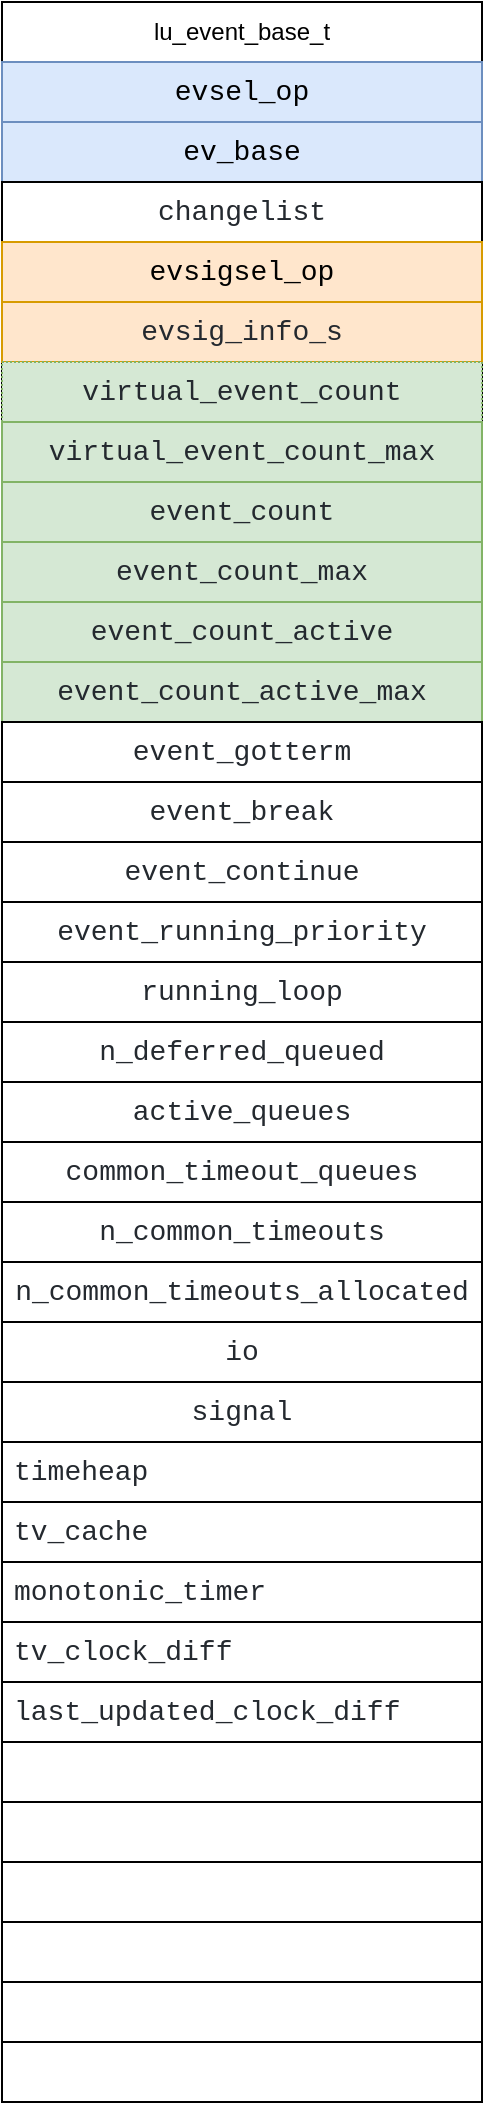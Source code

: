 <mxfile>
    <diagram id="C5RBs43oDa-KdzZeNtuy" name="Page-1">
        <mxGraphModel dx="863" dy="1685" grid="1" gridSize="10" guides="1" tooltips="1" connect="1" arrows="1" fold="1" page="1" pageScale="1" pageWidth="1600" pageHeight="1200" background="#ffffff" math="0" shadow="0">
            <root>
                <mxCell id="WIyWlLk6GJQsqaUBKTNV-0"/>
                <mxCell id="WIyWlLk6GJQsqaUBKTNV-1" parent="WIyWlLk6GJQsqaUBKTNV-0"/>
                <mxCell id="8zQmAsxSiLVfmqvhzqYv-4" value="lu_event_base_t" style="swimlane;fontStyle=0;childLayout=stackLayout;horizontal=1;startSize=30;horizontalStack=0;resizeParent=1;resizeParentMax=0;resizeLast=0;collapsible=1;marginBottom=0;whiteSpace=wrap;html=1;align=center;" parent="WIyWlLk6GJQsqaUBKTNV-1" vertex="1">
                    <mxGeometry x="580" y="-1180" width="240" height="1050" as="geometry">
                        <mxRectangle x="160" y="40" width="130" height="30" as="alternateBounds"/>
                    </mxGeometry>
                </mxCell>
                <mxCell id="8zQmAsxSiLVfmqvhzqYv-5" value="&lt;div style=&quot;font-family: &amp;quot;JetBrains Mono&amp;quot;, Consolas, &amp;quot;Courier New&amp;quot;, monospace; font-size: 14px; line-height: 19px;&quot;&gt;&lt;font color=&quot;#000000&quot;&gt;evsel_op&lt;/font&gt;&lt;/div&gt;" style="text;align=center;verticalAlign=middle;spacingLeft=4;spacingRight=4;overflow=hidden;points=[[0,0.5],[1,0.5]];portConstraint=eastwest;rotatable=0;whiteSpace=wrap;html=1;strokeColor=#6c8ebf;fillColor=#dae8fc;rounded=0;glass=0;fontColor=#d6e8fc;" parent="8zQmAsxSiLVfmqvhzqYv-4" vertex="1">
                    <mxGeometry y="30" width="240" height="30" as="geometry"/>
                </mxCell>
                <mxCell id="13" value="&lt;div style=&quot;font-family: &amp;quot;JetBrains Mono&amp;quot;, Consolas, &amp;quot;Courier New&amp;quot;, monospace; font-size: 14px; line-height: 19px;&quot;&gt;&lt;font color=&quot;#000000&quot;&gt;ev_base&lt;/font&gt;&lt;/div&gt;" style="text;align=center;verticalAlign=middle;spacingLeft=4;spacingRight=4;overflow=hidden;points=[[0,0.5],[1,0.5]];portConstraint=eastwest;rotatable=0;whiteSpace=wrap;html=1;strokeColor=#6c8ebf;fillColor=#dae8fc;rounded=0;glass=0;fontColor=#d6e8fc;" parent="8zQmAsxSiLVfmqvhzqYv-4" vertex="1">
                    <mxGeometry y="60" width="240" height="30" as="geometry"/>
                </mxCell>
                <mxCell id="8zQmAsxSiLVfmqvhzqYv-9" value="&lt;div style=&quot;color: rgb(36, 41, 47); background-color: rgb(255, 255, 255); font-family: &amp;quot;JetBrains Mono&amp;quot;, Consolas, &amp;quot;Courier New&amp;quot;, monospace; font-size: 14px; line-height: 19px;&quot;&gt;changelist&lt;/div&gt;" style="text;strokeColor=default;fillColor=none;align=center;verticalAlign=middle;spacingLeft=4;spacingRight=4;overflow=hidden;points=[[0,0.5],[1,0.5]];portConstraint=eastwest;rotatable=0;whiteSpace=wrap;html=1;" parent="8zQmAsxSiLVfmqvhzqYv-4" vertex="1">
                    <mxGeometry y="90" width="240" height="30" as="geometry"/>
                </mxCell>
                <mxCell id="8zQmAsxSiLVfmqvhzqYv-10" value="&lt;div style=&quot;font-family: &amp;quot;JetBrains Mono&amp;quot;, Consolas, &amp;quot;Courier New&amp;quot;, monospace; font-size: 14px; line-height: 19px;&quot;&gt;evsigsel_op&lt;br&gt;&lt;/div&gt;" style="text;strokeColor=#d79b00;fillColor=#ffe6cc;align=center;verticalAlign=middle;spacingLeft=4;spacingRight=4;overflow=hidden;points=[[0,0.5],[1,0.5]];portConstraint=eastwest;rotatable=0;whiteSpace=wrap;html=1;gradientColor=none;labelBackgroundColor=none;labelBorderColor=none;fontColor=default;" parent="8zQmAsxSiLVfmqvhzqYv-4" vertex="1">
                    <mxGeometry y="120" width="240" height="30" as="geometry"/>
                </mxCell>
                <mxCell id="8zQmAsxSiLVfmqvhzqYv-8" value="&lt;div style=&quot;color: rgb(36, 41, 47); font-family: &amp;quot;JetBrains Mono&amp;quot;, Consolas, &amp;quot;Courier New&amp;quot;, monospace; font-size: 14px; line-height: 19px;&quot;&gt;evsig_info_s&lt;/div&gt;" style="text;strokeColor=#d79b00;fillColor=#ffe6cc;align=center;verticalAlign=middle;spacingLeft=4;spacingRight=4;overflow=hidden;points=[[0,0.5],[1,0.5]];portConstraint=eastwest;rotatable=0;whiteSpace=wrap;html=1;labelBackgroundColor=none;" parent="8zQmAsxSiLVfmqvhzqYv-4" vertex="1">
                    <mxGeometry y="150" width="240" height="30" as="geometry"/>
                </mxCell>
                <mxCell id="0" value="&lt;div style=&quot;color: rgb(36, 41, 47); font-family: &amp;quot;JetBrains Mono&amp;quot;, Consolas, &amp;quot;Courier New&amp;quot;, monospace; font-size: 14px; line-height: 19px;&quot;&gt;&lt;div style=&quot;line-height: 19px;&quot;&gt;virtual_event_count&lt;/div&gt;&lt;/div&gt;" style="text;align=center;verticalAlign=middle;spacingLeft=4;spacingRight=4;overflow=hidden;points=[[0,0.5],[1,0.5]];portConstraint=eastwest;rotatable=0;whiteSpace=wrap;html=1;dashed=1;dashPattern=1 1;fillColor=#d5e8d4;strokeColor=#82b366;labelBackgroundColor=none;" parent="8zQmAsxSiLVfmqvhzqYv-4" vertex="1">
                    <mxGeometry y="180" width="240" height="30" as="geometry"/>
                </mxCell>
                <mxCell id="1" value="&lt;div style=&quot;color: rgb(36, 41, 47); font-family: &amp;quot;JetBrains Mono&amp;quot;, Consolas, &amp;quot;Courier New&amp;quot;, monospace; font-size: 14px; line-height: 19px;&quot;&gt;&lt;div style=&quot;line-height: 19px;&quot;&gt;virtual_event_count_max&lt;/div&gt;&lt;/div&gt;" style="text;strokeColor=#82b366;fillColor=#d5e8d4;align=center;verticalAlign=middle;spacingLeft=4;spacingRight=4;overflow=hidden;points=[[0,0.5],[1,0.5]];portConstraint=eastwest;rotatable=0;whiteSpace=wrap;html=1;labelBackgroundColor=none;" parent="8zQmAsxSiLVfmqvhzqYv-4" vertex="1">
                    <mxGeometry y="210" width="240" height="30" as="geometry"/>
                </mxCell>
                <mxCell id="3" value="&lt;div style=&quot;color: rgb(36, 41, 47); font-family: &amp;quot;JetBrains Mono&amp;quot;, Consolas, &amp;quot;Courier New&amp;quot;, monospace; font-size: 14px; line-height: 19px;&quot;&gt;&lt;div style=&quot;line-height: 19px;&quot;&gt;event_count&lt;/div&gt;&lt;/div&gt;" style="text;strokeColor=#82b366;fillColor=#d5e8d4;align=center;verticalAlign=middle;spacingLeft=4;spacingRight=4;overflow=hidden;points=[[0,0.5],[1,0.5]];portConstraint=eastwest;rotatable=0;whiteSpace=wrap;html=1;labelBackgroundColor=none;" parent="8zQmAsxSiLVfmqvhzqYv-4" vertex="1">
                    <mxGeometry y="240" width="240" height="30" as="geometry"/>
                </mxCell>
                <mxCell id="2" value="&lt;div style=&quot;color: rgb(36, 41, 47); font-family: &amp;quot;JetBrains Mono&amp;quot;, Consolas, &amp;quot;Courier New&amp;quot;, monospace; font-size: 14px; line-height: 19px;&quot;&gt;&lt;div style=&quot;line-height: 19px;&quot;&gt;event_count_max&lt;/div&gt;&lt;/div&gt;" style="text;strokeColor=#82b366;fillColor=#d5e8d4;align=center;verticalAlign=middle;spacingLeft=4;spacingRight=4;overflow=hidden;points=[[0,0.5],[1,0.5]];portConstraint=eastwest;rotatable=0;whiteSpace=wrap;html=1;labelBackgroundColor=none;" parent="8zQmAsxSiLVfmqvhzqYv-4" vertex="1">
                    <mxGeometry y="270" width="240" height="30" as="geometry"/>
                </mxCell>
                <mxCell id="4" value="&lt;div style=&quot;color: rgb(36, 41, 47); font-family: &amp;quot;JetBrains Mono&amp;quot;, Consolas, &amp;quot;Courier New&amp;quot;, monospace; font-size: 14px; line-height: 19px;&quot;&gt;&lt;div style=&quot;line-height: 19px;&quot;&gt;event_count_active&lt;/div&gt;&lt;/div&gt;" style="text;strokeColor=#82b366;fillColor=#d5e8d4;align=center;verticalAlign=middle;spacingLeft=4;spacingRight=4;overflow=hidden;points=[[0,0.5],[1,0.5]];portConstraint=eastwest;rotatable=0;whiteSpace=wrap;html=1;labelBackgroundColor=none;" parent="8zQmAsxSiLVfmqvhzqYv-4" vertex="1">
                    <mxGeometry y="300" width="240" height="30" as="geometry"/>
                </mxCell>
                <mxCell id="14" value="&lt;div style=&quot;color: rgb(36, 41, 47); font-family: &amp;quot;JetBrains Mono&amp;quot;, Consolas, &amp;quot;Courier New&amp;quot;, monospace; font-size: 14px; line-height: 19px;&quot;&gt;&lt;div style=&quot;line-height: 19px;&quot;&gt;event_count_active_max&lt;/div&gt;&lt;/div&gt;" style="text;strokeColor=#82b366;fillColor=#d5e8d4;align=center;verticalAlign=middle;spacingLeft=4;spacingRight=4;overflow=hidden;points=[[0,0.5],[1,0.5]];portConstraint=eastwest;rotatable=0;whiteSpace=wrap;html=1;labelBackgroundColor=none;" vertex="1" parent="8zQmAsxSiLVfmqvhzqYv-4">
                    <mxGeometry y="330" width="240" height="30" as="geometry"/>
                </mxCell>
                <mxCell id="22" value="&lt;div style=&quot;color: rgb(36, 41, 47); background-color: rgb(255, 255, 255); font-family: &amp;quot;JetBrains Mono&amp;quot;, Consolas, &amp;quot;Courier New&amp;quot;, monospace; font-size: 14px; line-height: 19px;&quot;&gt;&lt;div style=&quot;line-height: 19px;&quot;&gt;event_gotterm&lt;br&gt;&lt;/div&gt;&lt;/div&gt;" style="text;strokeColor=default;fillColor=none;align=center;verticalAlign=middle;spacingLeft=4;spacingRight=4;overflow=hidden;points=[[0,0.5],[1,0.5]];portConstraint=eastwest;rotatable=0;whiteSpace=wrap;html=1;" vertex="1" parent="8zQmAsxSiLVfmqvhzqYv-4">
                    <mxGeometry y="360" width="240" height="30" as="geometry"/>
                </mxCell>
                <mxCell id="24" value="&lt;div style=&quot;color: rgb(36, 41, 47); background-color: rgb(255, 255, 255); font-family: &amp;quot;JetBrains Mono&amp;quot;, Consolas, &amp;quot;Courier New&amp;quot;, monospace; font-size: 14px; line-height: 19px;&quot;&gt;&lt;div style=&quot;line-height: 19px;&quot;&gt;&lt;div style=&quot;line-height: 19px;&quot;&gt;event_break&lt;/div&gt;&lt;/div&gt;&lt;/div&gt;" style="text;strokeColor=default;fillColor=none;align=center;verticalAlign=middle;spacingLeft=4;spacingRight=4;overflow=hidden;points=[[0,0.5],[1,0.5]];portConstraint=eastwest;rotatable=0;whiteSpace=wrap;html=1;" vertex="1" parent="8zQmAsxSiLVfmqvhzqYv-4">
                    <mxGeometry y="390" width="240" height="30" as="geometry"/>
                </mxCell>
                <mxCell id="25" value="&lt;div style=&quot;color: rgb(36, 41, 47); background-color: rgb(255, 255, 255); font-family: &amp;quot;JetBrains Mono&amp;quot;, Consolas, &amp;quot;Courier New&amp;quot;, monospace; font-size: 14px; line-height: 19px;&quot;&gt;&lt;div style=&quot;line-height: 19px;&quot;&gt;&lt;div style=&quot;line-height: 19px;&quot;&gt;event_continue&lt;/div&gt;&lt;/div&gt;&lt;/div&gt;" style="text;strokeColor=default;fillColor=none;align=center;verticalAlign=middle;spacingLeft=4;spacingRight=4;overflow=hidden;points=[[0,0.5],[1,0.5]];portConstraint=eastwest;rotatable=0;whiteSpace=wrap;html=1;" vertex="1" parent="8zQmAsxSiLVfmqvhzqYv-4">
                    <mxGeometry y="420" width="240" height="30" as="geometry"/>
                </mxCell>
                <mxCell id="15" value="&lt;div style=&quot;color: rgb(36, 41, 47); background-color: rgb(255, 255, 255); font-family: &amp;quot;JetBrains Mono&amp;quot;, Consolas, &amp;quot;Courier New&amp;quot;, monospace; font-size: 14px; line-height: 19px;&quot;&gt;&lt;div style=&quot;line-height: 19px;&quot;&gt;&lt;div style=&quot;line-height: 19px;&quot;&gt;event_running_priority&lt;/div&gt;&lt;/div&gt;&lt;/div&gt;" style="text;strokeColor=default;fillColor=none;align=center;verticalAlign=middle;spacingLeft=4;spacingRight=4;overflow=hidden;points=[[0,0.5],[1,0.5]];portConstraint=eastwest;rotatable=0;whiteSpace=wrap;html=1;" vertex="1" parent="8zQmAsxSiLVfmqvhzqYv-4">
                    <mxGeometry y="450" width="240" height="30" as="geometry"/>
                </mxCell>
                <mxCell id="27" value="&lt;div style=&quot;color: rgb(36, 41, 47); background-color: rgb(255, 255, 255); font-family: &amp;quot;JetBrains Mono&amp;quot;, Consolas, &amp;quot;Courier New&amp;quot;, monospace; font-size: 14px; line-height: 19px;&quot;&gt;running_loop&lt;/div&gt;" style="rounded=0;whiteSpace=wrap;html=1;labelBackgroundColor=none;sketch=0;strokeColor=default;fillColor=none;align=center;" vertex="1" parent="8zQmAsxSiLVfmqvhzqYv-4">
                    <mxGeometry y="480" width="240" height="30" as="geometry"/>
                </mxCell>
                <mxCell id="64" value="&lt;div style=&quot;color: rgb(36, 41, 47); font-family: &amp;quot;JetBrains Mono&amp;quot;, Consolas, &amp;quot;Courier New&amp;quot;, monospace; font-size: 14px; line-height: 19px;&quot;&gt;&lt;div style=&quot;line-height: 19px;&quot;&gt;&lt;span style=&quot;background-color: rgb(255, 255, 255);&quot;&gt;n_deferred_queued&lt;/span&gt;&lt;br&gt;&lt;/div&gt;&lt;/div&gt;" style="text;align=center;verticalAlign=middle;spacingLeft=4;spacingRight=4;overflow=hidden;points=[[0,0.5],[1,0.5]];portConstraint=eastwest;rotatable=0;whiteSpace=wrap;html=1;labelBackgroundColor=none;strokeColor=default;" vertex="1" parent="8zQmAsxSiLVfmqvhzqYv-4">
                    <mxGeometry y="510" width="240" height="30" as="geometry"/>
                </mxCell>
                <mxCell id="50" value="&lt;div style=&quot;color: rgb(36, 41, 47); font-family: &amp;quot;JetBrains Mono&amp;quot;, Consolas, &amp;quot;Courier New&amp;quot;, monospace; font-size: 14px; line-height: 19px;&quot;&gt;&lt;div style=&quot;line-height: 19px;&quot;&gt;&lt;div style=&quot;background-color: rgb(255, 255, 255); line-height: 19px;&quot;&gt;&lt;div style=&quot;line-height: 19px;&quot;&gt;active_queues&lt;/div&gt;&lt;/div&gt;&lt;/div&gt;&lt;/div&gt;" style="text;align=center;verticalAlign=middle;spacingLeft=4;spacingRight=4;overflow=hidden;points=[[0,0.5],[1,0.5]];portConstraint=eastwest;rotatable=0;whiteSpace=wrap;html=1;labelBackgroundColor=none;strokeColor=default;" vertex="1" parent="8zQmAsxSiLVfmqvhzqYv-4">
                    <mxGeometry y="540" width="240" height="30" as="geometry"/>
                </mxCell>
                <mxCell id="70" value="&lt;div style=&quot;color: rgb(36, 41, 47); font-family: &amp;quot;JetBrains Mono&amp;quot;, Consolas, &amp;quot;Courier New&amp;quot;, monospace; font-size: 14px; line-height: 19px;&quot;&gt;&lt;div style=&quot;line-height: 19px;&quot;&gt;&lt;div style=&quot;background-color: rgb(255, 255, 255); line-height: 19px;&quot;&gt;common_timeout_queues&lt;/div&gt;&lt;/div&gt;&lt;/div&gt;" style="text;align=center;verticalAlign=middle;spacingLeft=4;spacingRight=4;overflow=hidden;points=[[0,0.5],[1,0.5]];portConstraint=eastwest;rotatable=0;whiteSpace=wrap;html=1;labelBackgroundColor=none;strokeColor=default;" vertex="1" parent="8zQmAsxSiLVfmqvhzqYv-4">
                    <mxGeometry y="570" width="240" height="30" as="geometry"/>
                </mxCell>
                <mxCell id="63" value="&lt;div style=&quot;color: rgb(36, 41, 47); font-family: &amp;quot;JetBrains Mono&amp;quot;, Consolas, &amp;quot;Courier New&amp;quot;, monospace; font-size: 14px; line-height: 19px;&quot;&gt;&lt;div style=&quot;line-height: 19px;&quot;&gt;&lt;div style=&quot;background-color: rgb(255, 255, 255); line-height: 19px;&quot;&gt;n_common_timeouts&lt;/div&gt;&lt;/div&gt;&lt;/div&gt;" style="text;align=center;verticalAlign=middle;spacingLeft=4;spacingRight=4;overflow=hidden;points=[[0,0.5],[1,0.5]];portConstraint=eastwest;rotatable=0;whiteSpace=wrap;html=1;labelBackgroundColor=none;strokeColor=default;" vertex="1" parent="8zQmAsxSiLVfmqvhzqYv-4">
                    <mxGeometry y="600" width="240" height="30" as="geometry"/>
                </mxCell>
                <mxCell id="71" value="&lt;div style=&quot;color: rgb(36, 41, 47); font-family: &amp;quot;JetBrains Mono&amp;quot;, Consolas, &amp;quot;Courier New&amp;quot;, monospace; font-size: 14px; line-height: 19px;&quot;&gt;&lt;div style=&quot;line-height: 19px;&quot;&gt;&lt;div style=&quot;background-color: rgb(255, 255, 255); line-height: 19px;&quot;&gt;n_common_timeouts_allocated&lt;/div&gt;&lt;/div&gt;&lt;/div&gt;" style="text;align=center;verticalAlign=middle;spacingLeft=4;spacingRight=4;overflow=hidden;points=[[0,0.5],[1,0.5]];portConstraint=eastwest;rotatable=0;whiteSpace=wrap;html=1;labelBackgroundColor=none;strokeColor=default;" vertex="1" parent="8zQmAsxSiLVfmqvhzqYv-4">
                    <mxGeometry y="630" width="240" height="30" as="geometry"/>
                </mxCell>
                <mxCell id="72" value="&lt;div style=&quot;color: rgb(36, 41, 47); font-family: &amp;quot;JetBrains Mono&amp;quot;, Consolas, &amp;quot;Courier New&amp;quot;, monospace; font-size: 14px; line-height: 19px;&quot;&gt;&lt;div style=&quot;line-height: 19px;&quot;&gt;&lt;div style=&quot;background-color: rgb(255, 255, 255); line-height: 19px;&quot;&gt;io&lt;/div&gt;&lt;/div&gt;&lt;/div&gt;" style="text;align=center;verticalAlign=middle;spacingLeft=4;spacingRight=4;overflow=hidden;points=[[0,0.5],[1,0.5]];portConstraint=eastwest;rotatable=0;whiteSpace=wrap;html=1;labelBackgroundColor=none;strokeColor=default;" vertex="1" parent="8zQmAsxSiLVfmqvhzqYv-4">
                    <mxGeometry y="660" width="240" height="30" as="geometry"/>
                </mxCell>
                <mxCell id="73" value="&lt;div style=&quot;color: rgb(36, 41, 47); font-family: &amp;quot;JetBrains Mono&amp;quot;, Consolas, &amp;quot;Courier New&amp;quot;, monospace; font-size: 14px; line-height: 19px;&quot;&gt;&lt;div style=&quot;line-height: 19px;&quot;&gt;&lt;div style=&quot;background-color: rgb(255, 255, 255); line-height: 19px;&quot;&gt;signal&lt;/div&gt;&lt;/div&gt;&lt;/div&gt;" style="text;align=center;verticalAlign=middle;spacingLeft=4;spacingRight=4;overflow=hidden;points=[[0,0.5],[1,0.5]];portConstraint=eastwest;rotatable=0;whiteSpace=wrap;html=1;labelBackgroundColor=none;strokeColor=default;" vertex="1" parent="8zQmAsxSiLVfmqvhzqYv-4">
                    <mxGeometry y="690" width="240" height="30" as="geometry"/>
                </mxCell>
                <mxCell id="69" value="&lt;div style=&quot;color: rgb(36, 41, 47); font-family: &amp;quot;JetBrains Mono&amp;quot;, Consolas, &amp;quot;Courier New&amp;quot;, monospace; font-size: 14px; line-height: 19px;&quot;&gt;&lt;div style=&quot;line-height: 19px;&quot;&gt;&lt;div style=&quot;background-color: rgb(255, 255, 255); line-height: 19px;&quot;&gt;timeheap&lt;/div&gt;&lt;/div&gt;&lt;/div&gt;" style="text;align=left;verticalAlign=middle;spacingLeft=4;spacingRight=4;overflow=hidden;points=[[0,0.5],[1,0.5]];portConstraint=eastwest;rotatable=0;whiteSpace=wrap;html=1;labelBackgroundColor=none;strokeColor=default;" vertex="1" parent="8zQmAsxSiLVfmqvhzqYv-4">
                    <mxGeometry y="720" width="240" height="30" as="geometry"/>
                </mxCell>
                <mxCell id="74" value="&lt;div style=&quot;color: rgb(36, 41, 47); font-family: &amp;quot;JetBrains Mono&amp;quot;, Consolas, &amp;quot;Courier New&amp;quot;, monospace; font-size: 14px; line-height: 19px;&quot;&gt;&lt;div style=&quot;line-height: 19px;&quot;&gt;&lt;div style=&quot;background-color: rgb(255, 255, 255); line-height: 19px;&quot;&gt;tv_cache&lt;/div&gt;&lt;/div&gt;&lt;/div&gt;" style="text;align=left;verticalAlign=middle;spacingLeft=4;spacingRight=4;overflow=hidden;points=[[0,0.5],[1,0.5]];portConstraint=eastwest;rotatable=0;whiteSpace=wrap;html=1;labelBackgroundColor=none;strokeColor=default;" vertex="1" parent="8zQmAsxSiLVfmqvhzqYv-4">
                    <mxGeometry y="750" width="240" height="30" as="geometry"/>
                </mxCell>
                <mxCell id="75" value="&lt;div style=&quot;color: rgb(36, 41, 47); font-family: &amp;quot;JetBrains Mono&amp;quot;, Consolas, &amp;quot;Courier New&amp;quot;, monospace; font-size: 14px; line-height: 19px;&quot;&gt;&lt;div style=&quot;line-height: 19px;&quot;&gt;&lt;div style=&quot;background-color: rgb(255, 255, 255); line-height: 19px;&quot;&gt;monotonic_timer&lt;/div&gt;&lt;/div&gt;&lt;/div&gt;" style="text;align=left;verticalAlign=middle;spacingLeft=4;spacingRight=4;overflow=hidden;points=[[0,0.5],[1,0.5]];portConstraint=eastwest;rotatable=0;whiteSpace=wrap;html=1;labelBackgroundColor=none;strokeColor=default;" vertex="1" parent="8zQmAsxSiLVfmqvhzqYv-4">
                    <mxGeometry y="780" width="240" height="30" as="geometry"/>
                </mxCell>
                <mxCell id="76" value="&lt;div style=&quot;color: rgb(36, 41, 47); font-family: &amp;quot;JetBrains Mono&amp;quot;, Consolas, &amp;quot;Courier New&amp;quot;, monospace; font-size: 14px; line-height: 19px;&quot;&gt;&lt;div style=&quot;line-height: 19px;&quot;&gt;&lt;div style=&quot;background-color: rgb(255, 255, 255); line-height: 19px;&quot;&gt;tv_clock_diff&lt;/div&gt;&lt;/div&gt;&lt;/div&gt;" style="text;align=left;verticalAlign=middle;spacingLeft=4;spacingRight=4;overflow=hidden;points=[[0,0.5],[1,0.5]];portConstraint=eastwest;rotatable=0;whiteSpace=wrap;html=1;labelBackgroundColor=none;strokeColor=default;" vertex="1" parent="8zQmAsxSiLVfmqvhzqYv-4">
                    <mxGeometry y="810" width="240" height="30" as="geometry"/>
                </mxCell>
                <mxCell id="80" value="&lt;div style=&quot;color: rgb(36, 41, 47); font-family: &amp;quot;JetBrains Mono&amp;quot;, Consolas, &amp;quot;Courier New&amp;quot;, monospace; font-size: 14px; line-height: 19px;&quot;&gt;&lt;div style=&quot;line-height: 19px;&quot;&gt;&lt;div style=&quot;background-color: rgb(255, 255, 255); line-height: 19px;&quot;&gt;last_updated_clock_diff&lt;/div&gt;&lt;/div&gt;&lt;/div&gt;" style="text;align=left;verticalAlign=middle;spacingLeft=4;spacingRight=4;overflow=hidden;points=[[0,0.5],[1,0.5]];portConstraint=eastwest;rotatable=0;whiteSpace=wrap;html=1;labelBackgroundColor=none;strokeColor=default;" vertex="1" parent="8zQmAsxSiLVfmqvhzqYv-4">
                    <mxGeometry y="840" width="240" height="30" as="geometry"/>
                </mxCell>
                <mxCell id="77" value="&lt;div style=&quot;color: rgb(36, 41, 47); font-family: &amp;quot;JetBrains Mono&amp;quot;, Consolas, &amp;quot;Courier New&amp;quot;, monospace; font-size: 14px; line-height: 19px;&quot;&gt;&lt;div style=&quot;line-height: 19px;&quot;&gt;&lt;br&gt;&lt;/div&gt;&lt;/div&gt;" style="text;align=left;verticalAlign=middle;spacingLeft=4;spacingRight=4;overflow=hidden;points=[[0,0.5],[1,0.5]];portConstraint=eastwest;rotatable=0;whiteSpace=wrap;html=1;labelBackgroundColor=none;strokeColor=default;" vertex="1" parent="8zQmAsxSiLVfmqvhzqYv-4">
                    <mxGeometry y="870" width="240" height="30" as="geometry"/>
                </mxCell>
                <mxCell id="79" value="&lt;div style=&quot;color: rgb(36, 41, 47); font-family: &amp;quot;JetBrains Mono&amp;quot;, Consolas, &amp;quot;Courier New&amp;quot;, monospace; font-size: 14px; line-height: 19px;&quot;&gt;&lt;div style=&quot;line-height: 19px;&quot;&gt;&lt;br&gt;&lt;/div&gt;&lt;/div&gt;" style="text;align=left;verticalAlign=middle;spacingLeft=4;spacingRight=4;overflow=hidden;points=[[0,0.5],[1,0.5]];portConstraint=eastwest;rotatable=0;whiteSpace=wrap;html=1;labelBackgroundColor=none;strokeColor=default;" vertex="1" parent="8zQmAsxSiLVfmqvhzqYv-4">
                    <mxGeometry y="900" width="240" height="30" as="geometry"/>
                </mxCell>
                <mxCell id="78" value="&lt;div style=&quot;color: rgb(36, 41, 47); font-family: &amp;quot;JetBrains Mono&amp;quot;, Consolas, &amp;quot;Courier New&amp;quot;, monospace; font-size: 14px; line-height: 19px;&quot;&gt;&lt;div style=&quot;line-height: 19px;&quot;&gt;&lt;br&gt;&lt;/div&gt;&lt;/div&gt;" style="text;align=left;verticalAlign=middle;spacingLeft=4;spacingRight=4;overflow=hidden;points=[[0,0.5],[1,0.5]];portConstraint=eastwest;rotatable=0;whiteSpace=wrap;html=1;labelBackgroundColor=none;strokeColor=default;" vertex="1" parent="8zQmAsxSiLVfmqvhzqYv-4">
                    <mxGeometry y="930" width="240" height="30" as="geometry"/>
                </mxCell>
                <mxCell id="83" value="&lt;div style=&quot;color: rgb(36, 41, 47); font-family: &amp;quot;JetBrains Mono&amp;quot;, Consolas, &amp;quot;Courier New&amp;quot;, monospace; font-size: 14px; line-height: 19px;&quot;&gt;&lt;div style=&quot;line-height: 19px;&quot;&gt;&lt;br&gt;&lt;/div&gt;&lt;/div&gt;" style="text;align=left;verticalAlign=middle;spacingLeft=4;spacingRight=4;overflow=hidden;points=[[0,0.5],[1,0.5]];portConstraint=eastwest;rotatable=0;whiteSpace=wrap;html=1;labelBackgroundColor=none;strokeColor=default;" vertex="1" parent="8zQmAsxSiLVfmqvhzqYv-4">
                    <mxGeometry y="960" width="240" height="30" as="geometry"/>
                </mxCell>
                <mxCell id="81" value="&lt;div style=&quot;color: rgb(36, 41, 47); font-family: &amp;quot;JetBrains Mono&amp;quot;, Consolas, &amp;quot;Courier New&amp;quot;, monospace; font-size: 14px; line-height: 19px;&quot;&gt;&lt;div style=&quot;line-height: 19px;&quot;&gt;&lt;br&gt;&lt;/div&gt;&lt;/div&gt;" style="text;align=left;verticalAlign=middle;spacingLeft=4;spacingRight=4;overflow=hidden;points=[[0,0.5],[1,0.5]];portConstraint=eastwest;rotatable=0;whiteSpace=wrap;html=1;labelBackgroundColor=none;strokeColor=default;" vertex="1" parent="8zQmAsxSiLVfmqvhzqYv-4">
                    <mxGeometry y="990" width="240" height="30" as="geometry"/>
                </mxCell>
                <mxCell id="82" value="&lt;div style=&quot;color: rgb(36, 41, 47); font-family: &amp;quot;JetBrains Mono&amp;quot;, Consolas, &amp;quot;Courier New&amp;quot;, monospace; font-size: 14px; line-height: 19px;&quot;&gt;&lt;div style=&quot;line-height: 19px;&quot;&gt;&lt;br&gt;&lt;/div&gt;&lt;/div&gt;" style="text;align=left;verticalAlign=middle;spacingLeft=4;spacingRight=4;overflow=hidden;points=[[0,0.5],[1,0.5]];portConstraint=eastwest;rotatable=0;whiteSpace=wrap;html=1;labelBackgroundColor=none;strokeColor=default;" vertex="1" parent="8zQmAsxSiLVfmqvhzqYv-4">
                    <mxGeometry y="1020" width="240" height="30" as="geometry"/>
                </mxCell>
            </root>
        </mxGraphModel>
    </diagram>
</mxfile>